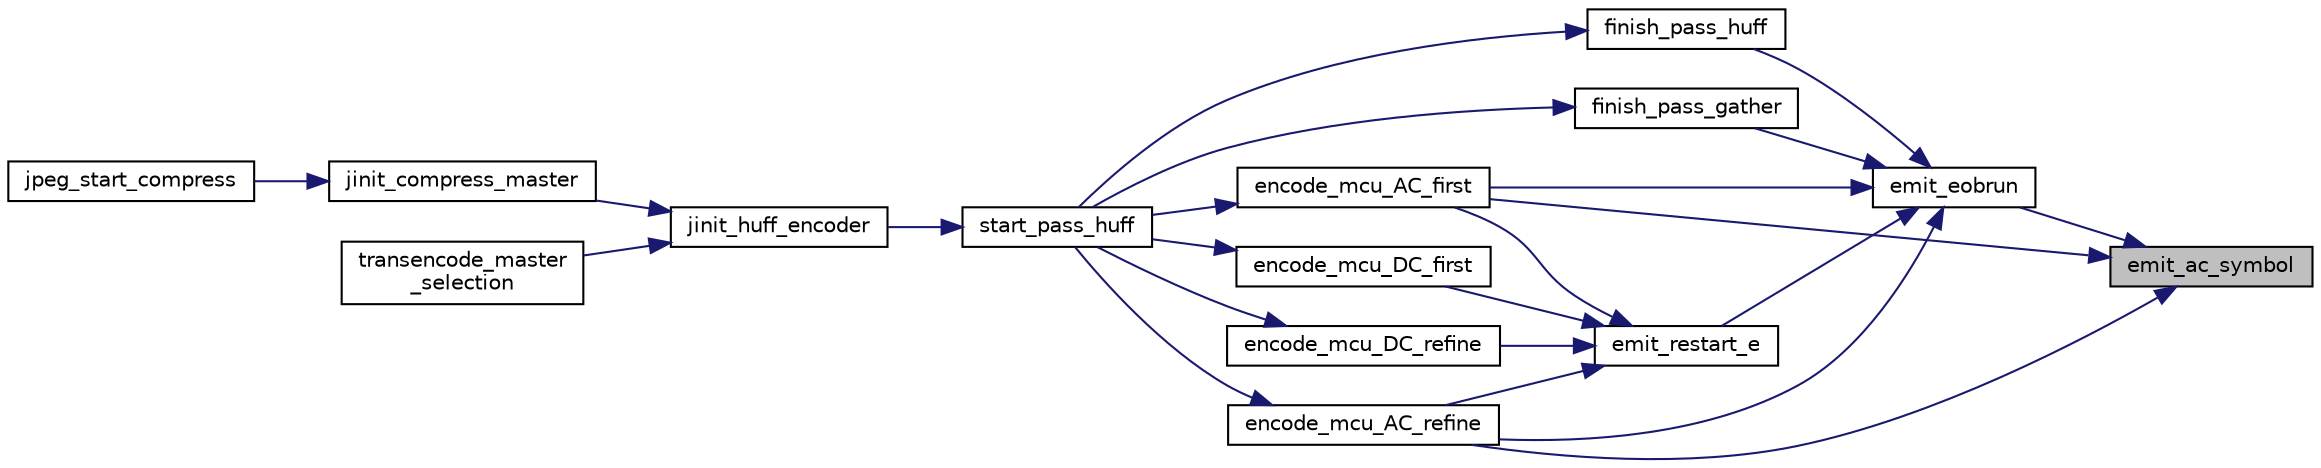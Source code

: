 digraph "emit_ac_symbol"
{
 // LATEX_PDF_SIZE
  bgcolor="transparent";
  edge [fontname="Helvetica",fontsize="10",labelfontname="Helvetica",labelfontsize="10"];
  node [fontname="Helvetica",fontsize="10",shape=record];
  rankdir="RL";
  Node6 [label="emit_ac_symbol",height=0.2,width=0.4,color="black", fillcolor="grey75", style="filled", fontcolor="black",tooltip=" "];
  Node6 -> Node7 [dir="back",color="midnightblue",fontsize="10",style="solid"];
  Node7 [label="emit_eobrun",height=0.2,width=0.4,color="black",URL="$jchuff_8c.html#abc3f63e0a0443dabc0b9a520f8e50292",tooltip=" "];
  Node7 -> Node8 [dir="back",color="midnightblue",fontsize="10",style="solid"];
  Node8 [label="emit_restart_e",height=0.2,width=0.4,color="black",URL="$jchuff_8c.html#a7888c7247d6425c291c2045cf3b84413",tooltip=" "];
  Node8 -> Node9 [dir="back",color="midnightblue",fontsize="10",style="solid"];
  Node9 [label="encode_mcu_DC_first",height=0.2,width=0.4,color="black",URL="$jchuff_8c.html#a2303fadff5a0fb6bdaa06eb03131d87e",tooltip=" "];
  Node9 -> Node10 [dir="back",color="midnightblue",fontsize="10",style="solid"];
  Node10 [label="start_pass_huff",height=0.2,width=0.4,color="black",URL="$jchuff_8c.html#ae80a7c97813173a2069266702346eb9f",tooltip=" "];
  Node10 -> Node11 [dir="back",color="midnightblue",fontsize="10",style="solid"];
  Node11 [label="jinit_huff_encoder",height=0.2,width=0.4,color="black",URL="$jchuff_8c.html#a77341cca2feceb164c104fdf8b79756b",tooltip=" "];
  Node11 -> Node12 [dir="back",color="midnightblue",fontsize="10",style="solid"];
  Node12 [label="jinit_compress_master",height=0.2,width=0.4,color="black",URL="$jcinit_8c.html#a9b434908559c6849283fcac944250b3b",tooltip=" "];
  Node12 -> Node13 [dir="back",color="midnightblue",fontsize="10",style="solid"];
  Node13 [label="jpeg_start_compress",height=0.2,width=0.4,color="black",URL="$jcapistd_8c.html#aacff7627af44bc9457601ba15577162d",tooltip=" "];
  Node11 -> Node14 [dir="back",color="midnightblue",fontsize="10",style="solid"];
  Node14 [label="transencode_master\l_selection",height=0.2,width=0.4,color="black",URL="$jctrans_8c.html#ae87fac6bd08f4b513d2f7f5629586733",tooltip=" "];
  Node8 -> Node15 [dir="back",color="midnightblue",fontsize="10",style="solid"];
  Node15 [label="encode_mcu_AC_first",height=0.2,width=0.4,color="black",URL="$jchuff_8c.html#a16f93bf9ad174d1e43f92a6844ba56f5",tooltip=" "];
  Node15 -> Node10 [dir="back",color="midnightblue",fontsize="10",style="solid"];
  Node8 -> Node16 [dir="back",color="midnightblue",fontsize="10",style="solid"];
  Node16 [label="encode_mcu_DC_refine",height=0.2,width=0.4,color="black",URL="$jchuff_8c.html#a668250087105455338e97ba0f612c700",tooltip=" "];
  Node16 -> Node10 [dir="back",color="midnightblue",fontsize="10",style="solid"];
  Node8 -> Node17 [dir="back",color="midnightblue",fontsize="10",style="solid"];
  Node17 [label="encode_mcu_AC_refine",height=0.2,width=0.4,color="black",URL="$jchuff_8c.html#af22cdbc60163714d02c04ed18d0fcc75",tooltip=" "];
  Node17 -> Node10 [dir="back",color="midnightblue",fontsize="10",style="solid"];
  Node7 -> Node15 [dir="back",color="midnightblue",fontsize="10",style="solid"];
  Node7 -> Node17 [dir="back",color="midnightblue",fontsize="10",style="solid"];
  Node7 -> Node18 [dir="back",color="midnightblue",fontsize="10",style="solid"];
  Node18 [label="finish_pass_huff",height=0.2,width=0.4,color="black",URL="$jchuff_8c.html#ab0f7f271927d5e929992cc4b3af7b131",tooltip=" "];
  Node18 -> Node10 [dir="back",color="midnightblue",fontsize="10",style="solid"];
  Node7 -> Node19 [dir="back",color="midnightblue",fontsize="10",style="solid"];
  Node19 [label="finish_pass_gather",height=0.2,width=0.4,color="black",URL="$jchuff_8c.html#a92d1ffa5f916814234009ccd220ef6da",tooltip=" "];
  Node19 -> Node10 [dir="back",color="midnightblue",fontsize="10",style="solid"];
  Node6 -> Node15 [dir="back",color="midnightblue",fontsize="10",style="solid"];
  Node6 -> Node17 [dir="back",color="midnightblue",fontsize="10",style="solid"];
}
